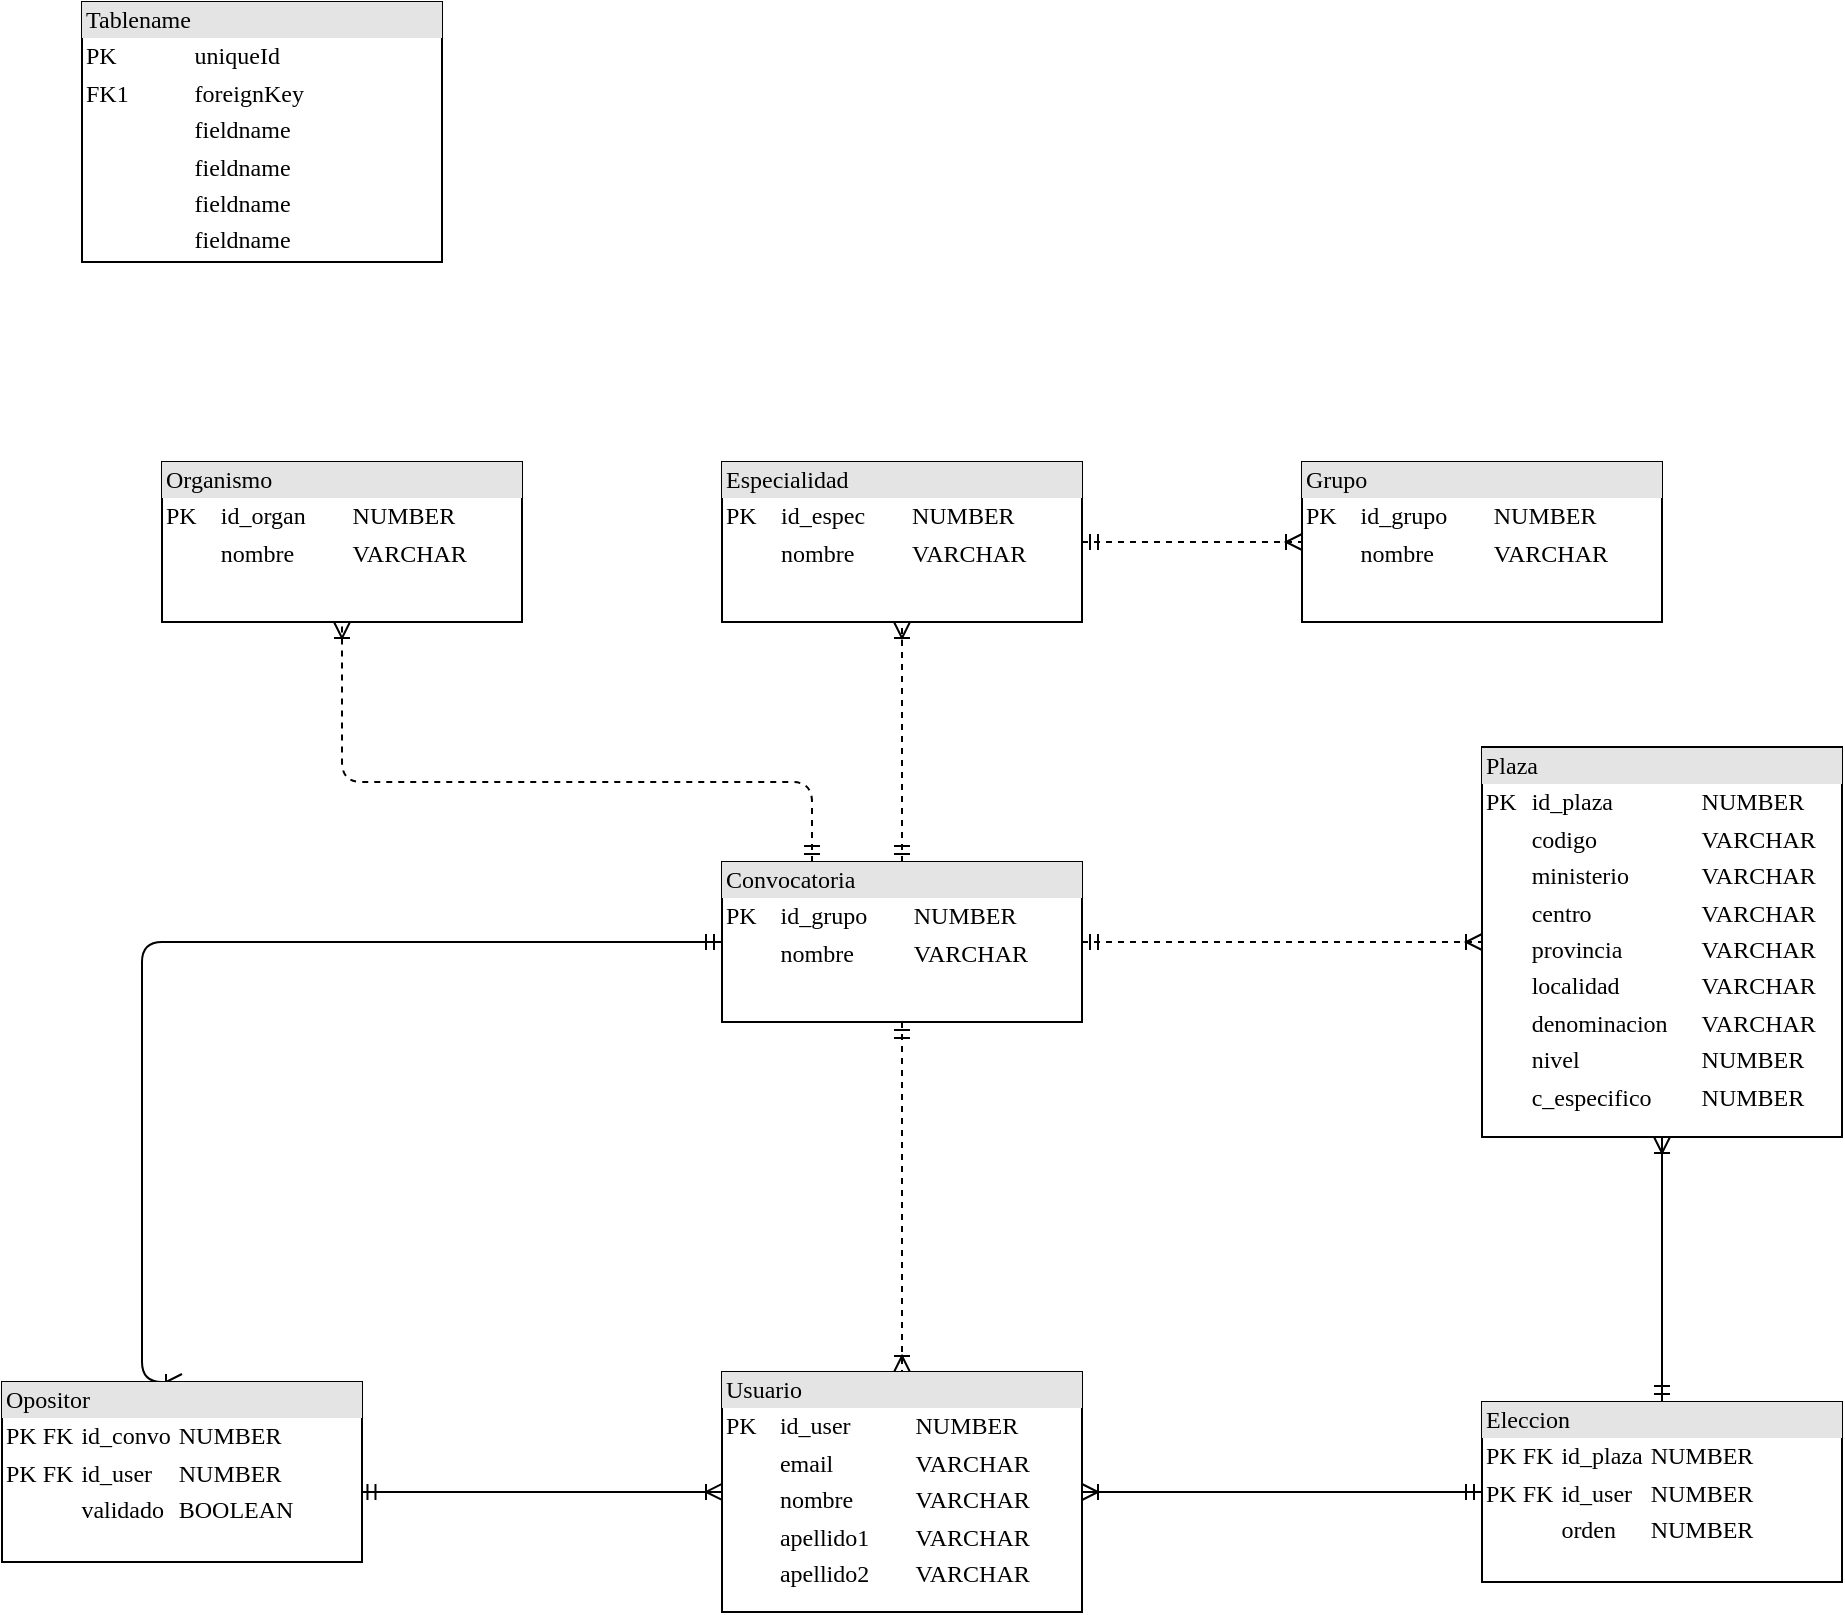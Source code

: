 <mxfile version="16.6.4" type="github">
  <diagram name="Page-1" id="2ca16b54-16f6-2749-3443-fa8db7711227">
    <mxGraphModel dx="1673" dy="885" grid="1" gridSize="10" guides="1" tooltips="1" connect="1" arrows="1" fold="1" page="1" pageScale="1" pageWidth="1100" pageHeight="850" background="none" math="0" shadow="0">
      <root>
        <mxCell id="0" />
        <mxCell id="1" parent="0" />
        <mxCell id="2ed32ef02a7f4228-19" style="edgeStyle=orthogonalEdgeStyle;html=1;dashed=1;labelBackgroundColor=none;startArrow=ERmandOne;endArrow=ERoneToMany;fontFamily=Verdana;fontSize=12;align=left;entryX=0.5;entryY=1;entryDx=0;entryDy=0;" parent="1" source="8BvIctw0IKY5NuIQhwcZ-15" target="8BvIctw0IKY5NuIQhwcZ-6" edge="1">
          <mxGeometry relative="1" as="geometry">
            <Array as="points" />
            <mxPoint x="590" y="270" as="sourcePoint" />
            <mxPoint x="590" y="220" as="targetPoint" />
          </mxGeometry>
        </mxCell>
        <mxCell id="2ed32ef02a7f4228-20" style="edgeStyle=orthogonalEdgeStyle;html=1;dashed=1;labelBackgroundColor=none;startArrow=ERmandOne;endArrow=ERoneToMany;fontFamily=Verdana;fontSize=12;align=left;entryX=0.5;entryY=1;entryDx=0;entryDy=0;exitX=0.25;exitY=0;exitDx=0;exitDy=0;" parent="1" source="8BvIctw0IKY5NuIQhwcZ-15" target="8BvIctw0IKY5NuIQhwcZ-8" edge="1">
          <mxGeometry relative="1" as="geometry">
            <mxPoint x="536.36" y="269.67" as="sourcePoint" />
            <mxPoint x="270" y="130.059" as="targetPoint" />
            <Array as="points">
              <mxPoint x="545" y="410" />
              <mxPoint x="310" y="410" />
            </Array>
          </mxGeometry>
        </mxCell>
        <mxCell id="2ed32ef02a7f4228-16" style="edgeStyle=orthogonalEdgeStyle;html=1;labelBackgroundColor=none;startArrow=ERmandOne;endArrow=ERoneToMany;fontFamily=Verdana;fontSize=12;align=left;entryX=0.5;entryY=1;entryDx=0;entryDy=0;exitX=0.5;exitY=0;exitDx=0;exitDy=0;" parent="1" source="2ed32ef02a7f4228-5" target="2ed32ef02a7f4228-3" edge="1">
          <mxGeometry relative="1" as="geometry">
            <mxPoint x="970" y="670" as="sourcePoint" />
          </mxGeometry>
        </mxCell>
        <mxCell id="2ed32ef02a7f4228-22" style="edgeStyle=orthogonalEdgeStyle;html=1;entryX=0;entryY=0.5;dashed=1;labelBackgroundColor=none;startArrow=ERmandOne;endArrow=ERoneToMany;fontFamily=Verdana;fontSize=12;align=left;entryDx=0;entryDy=0;" parent="1" source="8BvIctw0IKY5NuIQhwcZ-15" target="2ed32ef02a7f4228-3" edge="1">
          <mxGeometry relative="1" as="geometry">
            <mxPoint x="676.4" y="470.97" as="sourcePoint" />
          </mxGeometry>
        </mxCell>
        <mxCell id="2ed32ef02a7f4228-3" value="&lt;div style=&quot;box-sizing: border-box ; width: 100% ; background: #e4e4e4 ; padding: 2px&quot;&gt;Plaza&lt;br&gt;&lt;/div&gt;&lt;table style=&quot;width: 100% ; font-size: 1em&quot; cellspacing=&quot;0&quot; cellpadding=&quot;2&quot;&gt;&lt;tbody&gt;&lt;tr&gt;&lt;td&gt;PK&lt;br&gt;&lt;/td&gt;&lt;td&gt;id_plaza&lt;br&gt;&lt;/td&gt;&lt;td&gt;NUMBER&lt;br&gt;&lt;/td&gt;&lt;/tr&gt;&lt;tr&gt;&lt;td&gt;&lt;br&gt;&lt;/td&gt;&lt;td&gt;codigo&lt;br&gt;&lt;/td&gt;&lt;td&gt;VARCHAR&lt;br&gt;&lt;/td&gt;&lt;/tr&gt;&lt;tr&gt;&lt;td&gt;&lt;br&gt;&lt;/td&gt;&lt;td&gt;ministerio&lt;br&gt;&lt;/td&gt;&lt;td&gt;VARCHAR&lt;br&gt;&lt;/td&gt;&lt;/tr&gt;&lt;tr&gt;&lt;td&gt;&lt;br&gt;&lt;/td&gt;&lt;td&gt;centro&lt;br&gt;&lt;/td&gt;&lt;td&gt;VARCHAR&lt;/td&gt;&lt;/tr&gt;&lt;tr&gt;&lt;td&gt;&lt;br&gt;&lt;/td&gt;&lt;td&gt;provincia&lt;br&gt;&lt;/td&gt;&lt;td&gt;VARCHAR&lt;/td&gt;&lt;/tr&gt;&lt;tr&gt;&lt;td&gt;&lt;br&gt;&lt;/td&gt;&lt;td&gt;localidad&lt;br&gt;&lt;/td&gt;&lt;td&gt;VARCHAR&lt;/td&gt;&lt;/tr&gt;&lt;tr&gt;&lt;td&gt;&lt;br&gt;&lt;/td&gt;&lt;td&gt;denominacion&lt;br&gt;&lt;/td&gt;&lt;td&gt;VARCHAR&lt;/td&gt;&lt;/tr&gt;&lt;tr&gt;&lt;td&gt;&lt;br&gt;&lt;/td&gt;&lt;td&gt;nivel&lt;br&gt;&lt;/td&gt;&lt;td&gt;NUMBER&lt;br&gt;&lt;/td&gt;&lt;/tr&gt;&lt;tr&gt;&lt;td&gt;&lt;br&gt;&lt;/td&gt;&lt;td&gt;c_especifico&lt;br&gt;&lt;/td&gt;&lt;td&gt;NUMBER&lt;br&gt;&lt;/td&gt;&lt;/tr&gt;&lt;/tbody&gt;&lt;/table&gt;" style="verticalAlign=top;align=left;overflow=fill;html=1;rounded=0;shadow=0;comic=0;labelBackgroundColor=none;strokeWidth=1;fontFamily=Verdana;fontSize=12" parent="1" vertex="1">
          <mxGeometry x="880" y="392.5" width="180" height="195" as="geometry" />
        </mxCell>
        <mxCell id="2ed32ef02a7f4228-15" style="edgeStyle=orthogonalEdgeStyle;html=1;entryX=0.5;entryY=0;labelBackgroundColor=none;startArrow=ERmandOne;endArrow=ERoneToMany;fontFamily=Verdana;fontSize=12;align=left;exitX=0;exitY=0.5;exitDx=0;exitDy=0;entryDx=0;entryDy=0;" parent="1" source="8BvIctw0IKY5NuIQhwcZ-15" target="8BvIctw0IKY5NuIQhwcZ-9" edge="1">
          <mxGeometry relative="1" as="geometry">
            <mxPoint x="496.4" y="488.46" as="sourcePoint" />
            <mxPoint x="200" y="710" as="targetPoint" />
            <Array as="points">
              <mxPoint x="210" y="490" />
              <mxPoint x="210" y="710" />
            </Array>
          </mxGeometry>
        </mxCell>
        <mxCell id="2ed32ef02a7f4228-5" value="&lt;div style=&quot;box-sizing: border-box ; width: 100% ; background: #e4e4e4 ; padding: 2px&quot;&gt;Eleccion&lt;/div&gt;&lt;table cellspacing=&quot;0&quot; cellpadding=&quot;2&quot;&gt;&lt;tbody&gt;&lt;tr&gt;&lt;td&gt;PK FK&lt;br&gt;&lt;/td&gt;&lt;td&gt;id_plaza&lt;br&gt;&lt;/td&gt;&lt;td&gt;NUMBER&lt;br&gt;&lt;/td&gt;&lt;/tr&gt;&lt;tr&gt;&lt;td&gt;PK FK&lt;br&gt;&lt;/td&gt;&lt;td&gt;id_user&lt;br&gt;&lt;/td&gt;&lt;td&gt;NUMBER&lt;br&gt;&lt;/td&gt;&lt;/tr&gt;&lt;tr&gt;&lt;td&gt;&lt;br&gt;&lt;/td&gt;&lt;td&gt;orden&lt;br&gt;&lt;/td&gt;&lt;td&gt;NUMBER&lt;br&gt;&lt;/td&gt;&lt;/tr&gt;&lt;tr&gt;&lt;td&gt;&lt;br&gt;&lt;/td&gt;&lt;td&gt;&lt;br&gt;&lt;/td&gt;&lt;td&gt;&lt;br&gt;&lt;/td&gt;&lt;/tr&gt;&lt;tr&gt;&lt;td&gt;&lt;br&gt;&lt;/td&gt;&lt;td&gt;&lt;br&gt;&lt;/td&gt;&lt;td&gt;&lt;br&gt;&lt;/td&gt;&lt;/tr&gt;&lt;/tbody&gt;&lt;/table&gt;" style="verticalAlign=top;align=left;overflow=fill;html=1;rounded=0;shadow=0;comic=0;labelBackgroundColor=none;strokeWidth=1;fontFamily=Verdana;fontSize=12" parent="1" vertex="1">
          <mxGeometry x="880" y="720" width="180" height="90" as="geometry" />
        </mxCell>
        <mxCell id="2ed32ef02a7f4228-17" style="edgeStyle=orthogonalEdgeStyle;html=1;labelBackgroundColor=none;startArrow=ERmandOne;endArrow=ERoneToMany;fontFamily=Verdana;fontSize=12;align=left;dashed=1;" parent="1" source="8BvIctw0IKY5NuIQhwcZ-15" target="8BvIctw0IKY5NuIQhwcZ-11" edge="1">
          <mxGeometry relative="1" as="geometry">
            <mxPoint x="590" y="600" as="sourcePoint" />
            <mxPoint x="590" y="700" as="targetPoint" />
          </mxGeometry>
        </mxCell>
        <mxCell id="2ed32ef02a7f4228-21" style="edgeStyle=orthogonalEdgeStyle;html=1;dashed=1;labelBackgroundColor=none;startArrow=ERmandOne;endArrow=ERoneToMany;fontFamily=Verdana;fontSize=12;align=left;exitX=1;exitY=0.5;exitDx=0;exitDy=0;" parent="1" source="8BvIctw0IKY5NuIQhwcZ-6" target="8BvIctw0IKY5NuIQhwcZ-1" edge="1">
          <mxGeometry relative="1" as="geometry">
            <mxPoint x="680" y="310" as="sourcePoint" />
          </mxGeometry>
        </mxCell>
        <mxCell id="2ed32ef02a7f4228-12" value="&lt;div style=&quot;box-sizing: border-box ; width: 100% ; background: #e4e4e4 ; padding: 2px&quot;&gt;Tablename&lt;/div&gt;&lt;table style=&quot;width: 100% ; font-size: 1em&quot; cellspacing=&quot;0&quot; cellpadding=&quot;2&quot;&gt;&lt;tbody&gt;&lt;tr&gt;&lt;td&gt;PK&lt;/td&gt;&lt;td&gt;uniqueId&lt;/td&gt;&lt;/tr&gt;&lt;tr&gt;&lt;td&gt;FK1&lt;/td&gt;&lt;td&gt;foreignKey&lt;/td&gt;&lt;/tr&gt;&lt;tr&gt;&lt;td&gt;&lt;br&gt;&lt;/td&gt;&lt;td&gt;fieldname&lt;/td&gt;&lt;/tr&gt;&lt;tr&gt;&lt;td&gt;&lt;br&gt;&lt;/td&gt;&lt;td&gt;fieldname&lt;br&gt;&lt;/td&gt;&lt;/tr&gt;&lt;tr&gt;&lt;td&gt;&lt;br&gt;&lt;/td&gt;&lt;td&gt;fieldname&lt;br&gt;&lt;/td&gt;&lt;/tr&gt;&lt;tr&gt;&lt;td&gt;&lt;br&gt;&lt;/td&gt;&lt;td&gt;fieldname&lt;br&gt;&lt;/td&gt;&lt;/tr&gt;&lt;/tbody&gt;&lt;/table&gt;" style="verticalAlign=top;align=left;overflow=fill;html=1;rounded=0;shadow=0;comic=0;labelBackgroundColor=none;strokeWidth=1;fontFamily=Verdana;fontSize=12" parent="1" vertex="1">
          <mxGeometry x="180" y="20" width="180" height="130" as="geometry" />
        </mxCell>
        <mxCell id="8BvIctw0IKY5NuIQhwcZ-1" value="&lt;div style=&quot;box-sizing: border-box ; width: 100% ; background: #e4e4e4 ; padding: 2px&quot;&gt;Grupo&lt;/div&gt;&lt;table style=&quot;width: 100% ; font-size: 1em&quot; cellspacing=&quot;0&quot; cellpadding=&quot;2&quot;&gt;&lt;tbody&gt;&lt;tr&gt;&lt;td&gt;PK&lt;br&gt;&lt;/td&gt;&lt;td&gt;id_grupo&lt;br&gt;&lt;/td&gt;&lt;td&gt;NUMBER&lt;br&gt;&lt;/td&gt;&lt;/tr&gt;&lt;tr&gt;&lt;td&gt;&lt;br&gt;&lt;/td&gt;&lt;td&gt;nombre&lt;br&gt;&lt;/td&gt;&lt;td&gt;VARCHAR&lt;br&gt;&lt;/td&gt;&lt;/tr&gt;&lt;tr&gt;&lt;td&gt;&lt;br&gt;&lt;/td&gt;&lt;td&gt;&lt;br&gt;&lt;/td&gt;&lt;td&gt;&lt;br&gt;&lt;/td&gt;&lt;/tr&gt;&lt;tr&gt;&lt;td&gt;&lt;br&gt;&lt;/td&gt;&lt;td&gt;&lt;br&gt;&lt;/td&gt;&lt;td&gt;&lt;br&gt;&lt;/td&gt;&lt;/tr&gt;&lt;tr&gt;&lt;td&gt;&lt;br&gt;&lt;/td&gt;&lt;td&gt;&lt;br&gt;&lt;/td&gt;&lt;td&gt;&lt;br&gt;&lt;/td&gt;&lt;/tr&gt;&lt;/tbody&gt;&lt;/table&gt;" style="verticalAlign=top;align=left;overflow=fill;html=1;rounded=0;shadow=0;comic=0;labelBackgroundColor=none;strokeWidth=1;fontFamily=Verdana;fontSize=12" vertex="1" parent="1">
          <mxGeometry x="790" y="250" width="180" height="80" as="geometry" />
        </mxCell>
        <mxCell id="8BvIctw0IKY5NuIQhwcZ-4" style="edgeStyle=orthogonalEdgeStyle;html=1;labelBackgroundColor=none;startArrow=ERmandOne;endArrow=ERoneToMany;fontFamily=Verdana;fontSize=12;align=left;entryX=1;entryY=0.5;entryDx=0;entryDy=0;exitX=0;exitY=0.5;exitDx=0;exitDy=0;" edge="1" parent="1" source="2ed32ef02a7f4228-5" target="8BvIctw0IKY5NuIQhwcZ-11">
          <mxGeometry relative="1" as="geometry">
            <mxPoint x="980.0" y="730" as="sourcePoint" />
            <mxPoint x="680" y="765" as="targetPoint" />
          </mxGeometry>
        </mxCell>
        <mxCell id="8BvIctw0IKY5NuIQhwcZ-5" style="edgeStyle=orthogonalEdgeStyle;html=1;labelBackgroundColor=none;startArrow=ERmandOne;endArrow=ERoneToMany;fontFamily=Verdana;fontSize=12;align=left;exitX=0.993;exitY=0.611;exitDx=0;exitDy=0;exitPerimeter=0;" edge="1" parent="1" source="8BvIctw0IKY5NuIQhwcZ-9" target="8BvIctw0IKY5NuIQhwcZ-11">
          <mxGeometry relative="1" as="geometry">
            <mxPoint x="340" y="760" as="sourcePoint" />
            <mxPoint x="500" y="765" as="targetPoint" />
            <Array as="points" />
          </mxGeometry>
        </mxCell>
        <mxCell id="8BvIctw0IKY5NuIQhwcZ-6" value="&lt;div style=&quot;box-sizing: border-box ; width: 100% ; background: #e4e4e4 ; padding: 2px&quot;&gt;Especialidad&lt;/div&gt;&lt;table style=&quot;width: 100% ; font-size: 1em&quot; cellspacing=&quot;0&quot; cellpadding=&quot;2&quot;&gt;&lt;tbody&gt;&lt;tr&gt;&lt;td&gt;PK&lt;br&gt;&lt;/td&gt;&lt;td&gt;id_espec&lt;br&gt;&lt;/td&gt;&lt;td&gt;NUMBER&lt;br&gt;&lt;/td&gt;&lt;/tr&gt;&lt;tr&gt;&lt;td&gt;&lt;br&gt;&lt;/td&gt;&lt;td&gt;nombre&lt;br&gt;&lt;/td&gt;&lt;td&gt;VARCHAR&lt;br&gt;&lt;/td&gt;&lt;/tr&gt;&lt;tr&gt;&lt;td&gt;&lt;br&gt;&lt;/td&gt;&lt;td&gt;&lt;br&gt;&lt;/td&gt;&lt;td&gt;&lt;br&gt;&lt;/td&gt;&lt;/tr&gt;&lt;tr&gt;&lt;td&gt;&lt;br&gt;&lt;/td&gt;&lt;td&gt;&lt;br&gt;&lt;/td&gt;&lt;td&gt;&lt;br&gt;&lt;/td&gt;&lt;/tr&gt;&lt;tr&gt;&lt;td&gt;&lt;br&gt;&lt;/td&gt;&lt;td&gt;&lt;br&gt;&lt;/td&gt;&lt;td&gt;&lt;br&gt;&lt;/td&gt;&lt;/tr&gt;&lt;/tbody&gt;&lt;/table&gt;" style="verticalAlign=top;align=left;overflow=fill;html=1;rounded=0;shadow=0;comic=0;labelBackgroundColor=none;strokeWidth=1;fontFamily=Verdana;fontSize=12" vertex="1" parent="1">
          <mxGeometry x="500" y="250" width="180" height="80" as="geometry" />
        </mxCell>
        <mxCell id="8BvIctw0IKY5NuIQhwcZ-8" value="&lt;div style=&quot;box-sizing: border-box ; width: 100% ; background: #e4e4e4 ; padding: 2px&quot;&gt;Organismo&lt;/div&gt;&lt;table style=&quot;width: 100% ; font-size: 1em&quot; cellspacing=&quot;0&quot; cellpadding=&quot;2&quot;&gt;&lt;tbody&gt;&lt;tr&gt;&lt;td&gt;PK&lt;br&gt;&lt;/td&gt;&lt;td&gt;id_organ&lt;br&gt;&lt;/td&gt;&lt;td&gt;NUMBER&lt;br&gt;&lt;/td&gt;&lt;/tr&gt;&lt;tr&gt;&lt;td&gt;&lt;br&gt;&lt;/td&gt;&lt;td&gt;nombre&lt;br&gt;&lt;/td&gt;&lt;td&gt;VARCHAR&lt;br&gt;&lt;/td&gt;&lt;/tr&gt;&lt;tr&gt;&lt;td&gt;&lt;br&gt;&lt;/td&gt;&lt;td&gt;&lt;br&gt;&lt;/td&gt;&lt;td&gt;&lt;br&gt;&lt;/td&gt;&lt;/tr&gt;&lt;tr&gt;&lt;td&gt;&lt;br&gt;&lt;/td&gt;&lt;td&gt;&lt;br&gt;&lt;/td&gt;&lt;td&gt;&lt;br&gt;&lt;/td&gt;&lt;/tr&gt;&lt;tr&gt;&lt;td&gt;&lt;br&gt;&lt;/td&gt;&lt;td&gt;&lt;br&gt;&lt;/td&gt;&lt;td&gt;&lt;br&gt;&lt;/td&gt;&lt;/tr&gt;&lt;/tbody&gt;&lt;/table&gt;" style="verticalAlign=top;align=left;overflow=fill;html=1;rounded=0;shadow=0;comic=0;labelBackgroundColor=none;strokeWidth=1;fontFamily=Verdana;fontSize=12" vertex="1" parent="1">
          <mxGeometry x="220" y="250" width="180" height="80" as="geometry" />
        </mxCell>
        <mxCell id="8BvIctw0IKY5NuIQhwcZ-9" value="&lt;div style=&quot;box-sizing: border-box ; width: 100% ; background: #e4e4e4 ; padding: 2px&quot;&gt;Opositor&lt;/div&gt;&lt;table cellspacing=&quot;0&quot; cellpadding=&quot;2&quot;&gt;&lt;tbody&gt;&lt;tr&gt;&lt;td&gt;PK FK&lt;br&gt;&lt;/td&gt;&lt;td&gt;id_convo&lt;br&gt;&lt;/td&gt;&lt;td&gt;NUMBER&lt;br&gt;&lt;/td&gt;&lt;/tr&gt;&lt;tr&gt;&lt;td&gt;PK FK&lt;br&gt;&lt;/td&gt;&lt;td&gt;id_user&lt;br&gt;&lt;/td&gt;&lt;td&gt;NUMBER&lt;br&gt;&lt;/td&gt;&lt;/tr&gt;&lt;tr&gt;&lt;td&gt;&lt;br&gt;&lt;/td&gt;&lt;td&gt;validado&lt;br&gt;&lt;/td&gt;&lt;td&gt;BOOLEAN&lt;br&gt;&lt;/td&gt;&lt;/tr&gt;&lt;tr&gt;&lt;td&gt;&lt;br&gt;&lt;/td&gt;&lt;td&gt;&lt;br&gt;&lt;/td&gt;&lt;td&gt;&lt;br&gt;&lt;/td&gt;&lt;/tr&gt;&lt;tr&gt;&lt;td&gt;&lt;br&gt;&lt;/td&gt;&lt;td&gt;&lt;br&gt;&lt;/td&gt;&lt;td&gt;&lt;br&gt;&lt;/td&gt;&lt;/tr&gt;&lt;/tbody&gt;&lt;/table&gt;" style="verticalAlign=top;align=left;overflow=fill;html=1;rounded=0;shadow=0;comic=0;labelBackgroundColor=none;strokeWidth=1;fontFamily=Verdana;fontSize=12" vertex="1" parent="1">
          <mxGeometry x="140" y="710" width="180" height="90" as="geometry" />
        </mxCell>
        <mxCell id="8BvIctw0IKY5NuIQhwcZ-11" value="&lt;div style=&quot;box-sizing: border-box ; width: 100% ; background: #e4e4e4 ; padding: 2px&quot;&gt;Usuario&lt;br&gt;&lt;/div&gt;&lt;table style=&quot;width: 100% ; font-size: 1em&quot; cellspacing=&quot;0&quot; cellpadding=&quot;2&quot;&gt;&lt;tbody&gt;&lt;tr&gt;&lt;td&gt;PK&lt;br&gt;&lt;/td&gt;&lt;td&gt;id_user&lt;br&gt;&lt;/td&gt;&lt;td&gt;NUMBER&lt;br&gt;&lt;/td&gt;&lt;/tr&gt;&lt;tr&gt;&lt;td&gt;&lt;br&gt;&lt;/td&gt;&lt;td&gt;email&lt;br&gt;&lt;/td&gt;&lt;td&gt;VARCHAR&lt;br&gt;&lt;/td&gt;&lt;/tr&gt;&lt;tr&gt;&lt;td&gt;&lt;br&gt;&lt;/td&gt;&lt;td&gt;nombre&lt;br&gt;&lt;/td&gt;&lt;td&gt;VARCHAR&lt;/td&gt;&lt;/tr&gt;&lt;tr&gt;&lt;td&gt;&lt;br&gt;&lt;/td&gt;&lt;td&gt;apellido1&lt;br&gt;&lt;/td&gt;&lt;td&gt;VARCHAR&lt;/td&gt;&lt;/tr&gt;&lt;tr&gt;&lt;td&gt;&lt;br&gt;&lt;/td&gt;&lt;td&gt;apellido2&lt;br&gt;&lt;/td&gt;&lt;td&gt;VARCHAR&lt;/td&gt;&lt;/tr&gt;&lt;/tbody&gt;&lt;/table&gt;" style="verticalAlign=top;align=left;overflow=fill;html=1;rounded=0;shadow=0;comic=0;labelBackgroundColor=none;strokeWidth=1;fontFamily=Verdana;fontSize=12" vertex="1" parent="1">
          <mxGeometry x="500" y="705" width="180" height="120" as="geometry" />
        </mxCell>
        <mxCell id="8BvIctw0IKY5NuIQhwcZ-15" value="&lt;div style=&quot;box-sizing: border-box ; width: 100% ; background: #e4e4e4 ; padding: 2px&quot;&gt;Convocatoria&lt;br&gt;&lt;/div&gt;&lt;table style=&quot;width: 100% ; font-size: 1em&quot; cellspacing=&quot;0&quot; cellpadding=&quot;2&quot;&gt;&lt;tbody&gt;&lt;tr&gt;&lt;td&gt;PK&lt;br&gt;&lt;/td&gt;&lt;td&gt;id_grupo&lt;br&gt;&lt;/td&gt;&lt;td&gt;NUMBER&lt;br&gt;&lt;/td&gt;&lt;/tr&gt;&lt;tr&gt;&lt;td&gt;&lt;br&gt;&lt;/td&gt;&lt;td&gt;nombre&lt;br&gt;&lt;/td&gt;&lt;td&gt;VARCHAR&lt;br&gt;&lt;/td&gt;&lt;/tr&gt;&lt;tr&gt;&lt;td&gt;&lt;br&gt;&lt;/td&gt;&lt;td&gt;&lt;br&gt;&lt;/td&gt;&lt;td&gt;&lt;br&gt;&lt;/td&gt;&lt;/tr&gt;&lt;tr&gt;&lt;td&gt;&lt;br&gt;&lt;/td&gt;&lt;td&gt;&lt;br&gt;&lt;/td&gt;&lt;td&gt;&lt;br&gt;&lt;/td&gt;&lt;/tr&gt;&lt;tr&gt;&lt;td&gt;&lt;br&gt;&lt;/td&gt;&lt;td&gt;&lt;br&gt;&lt;/td&gt;&lt;td&gt;&lt;br&gt;&lt;/td&gt;&lt;/tr&gt;&lt;/tbody&gt;&lt;/table&gt;" style="verticalAlign=top;align=left;overflow=fill;html=1;rounded=0;shadow=0;comic=0;labelBackgroundColor=none;strokeWidth=1;fontFamily=Verdana;fontSize=12" vertex="1" parent="1">
          <mxGeometry x="500" y="450" width="180" height="80" as="geometry" />
        </mxCell>
      </root>
    </mxGraphModel>
  </diagram>
</mxfile>

